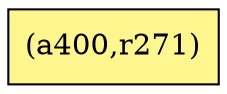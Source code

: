 digraph G {
rankdir=BT;ranksep="2.0";
"(a400,r271)" [shape=record,fillcolor=khaki1,style=filled,label="{(a400,r271)}"];
}